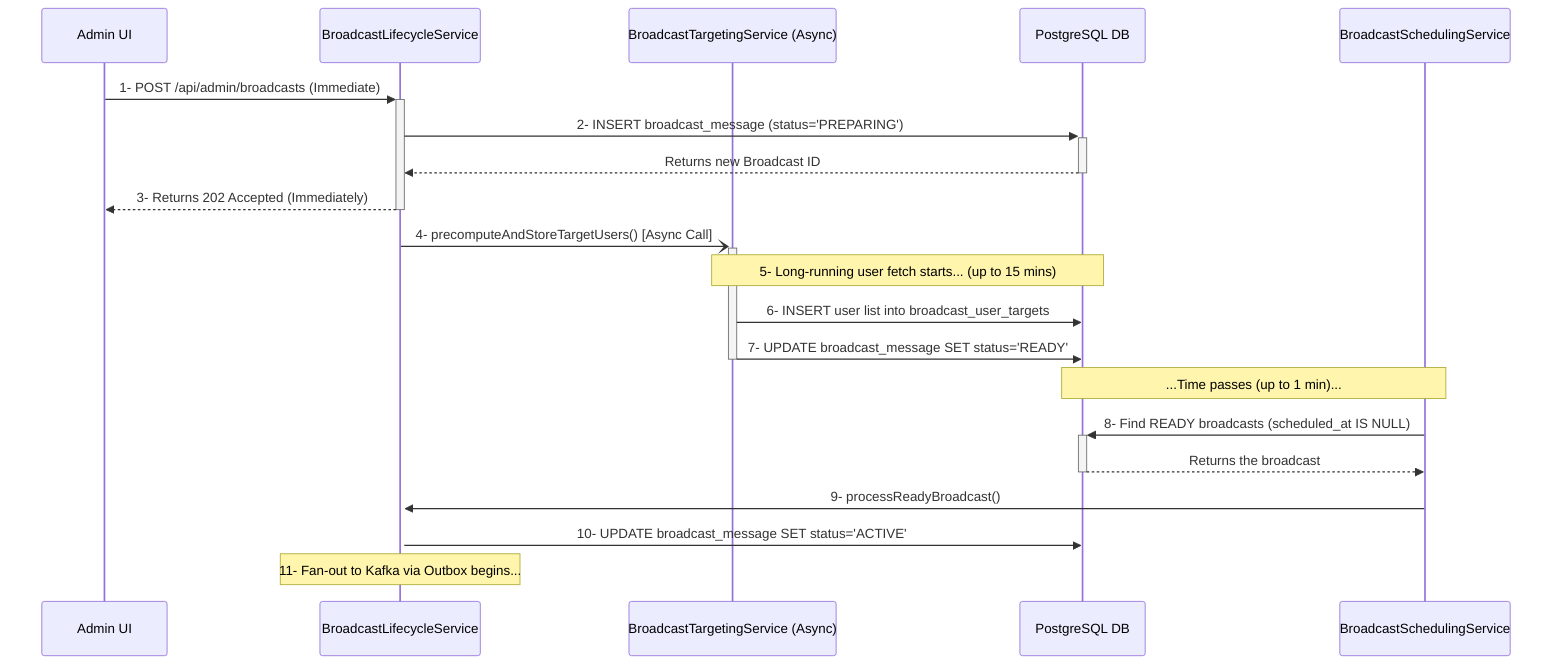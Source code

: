 sequenceDiagram
    participant AdminUI as Admin UI
    participant AdminSvc as BroadcastLifecycleService
    participant TargetingSvc as BroadcastTargetingService (Async)
    participant DB as PostgreSQL DB
    participant Scheduler as BroadcastSchedulingService

    AdminUI->>+AdminSvc: 1- POST /api/admin/broadcasts (Immediate)
    AdminSvc->>+DB: 2- INSERT broadcast_message (status='PREPARING')
    DB-->>-AdminSvc: Returns new Broadcast ID
    AdminSvc-->>-AdminUI: 3- Returns 202 Accepted (Immediately)
    
    AdminSvc-)+TargetingSvc: 4- precomputeAndStoreTargetUsers() [Async Call]
    Note over TargetingSvc, DB: 5- Long-running user fetch starts... (up to 15 mins)
    
    TargetingSvc->>DB: 6- INSERT user list into broadcast_user_targets
    TargetingSvc->>DB: 7- UPDATE broadcast_message SET status='READY'
    
    deactivate TargetingSvc
    
    Note over Scheduler, DB: ...Time passes (up to 1 min)...
    
    Scheduler->>+DB: 8- Find READY broadcasts (scheduled_at IS NULL)
    DB-->>-Scheduler: Returns the broadcast
    
    Scheduler->>+AdminSvc: 9- processReadyBroadcast()
    AdminSvc->>DB: 10- UPDATE broadcast_message SET status='ACTIVE'
    Note over AdminSvc: 11- Fan-out to Kafka via Outbox begins...